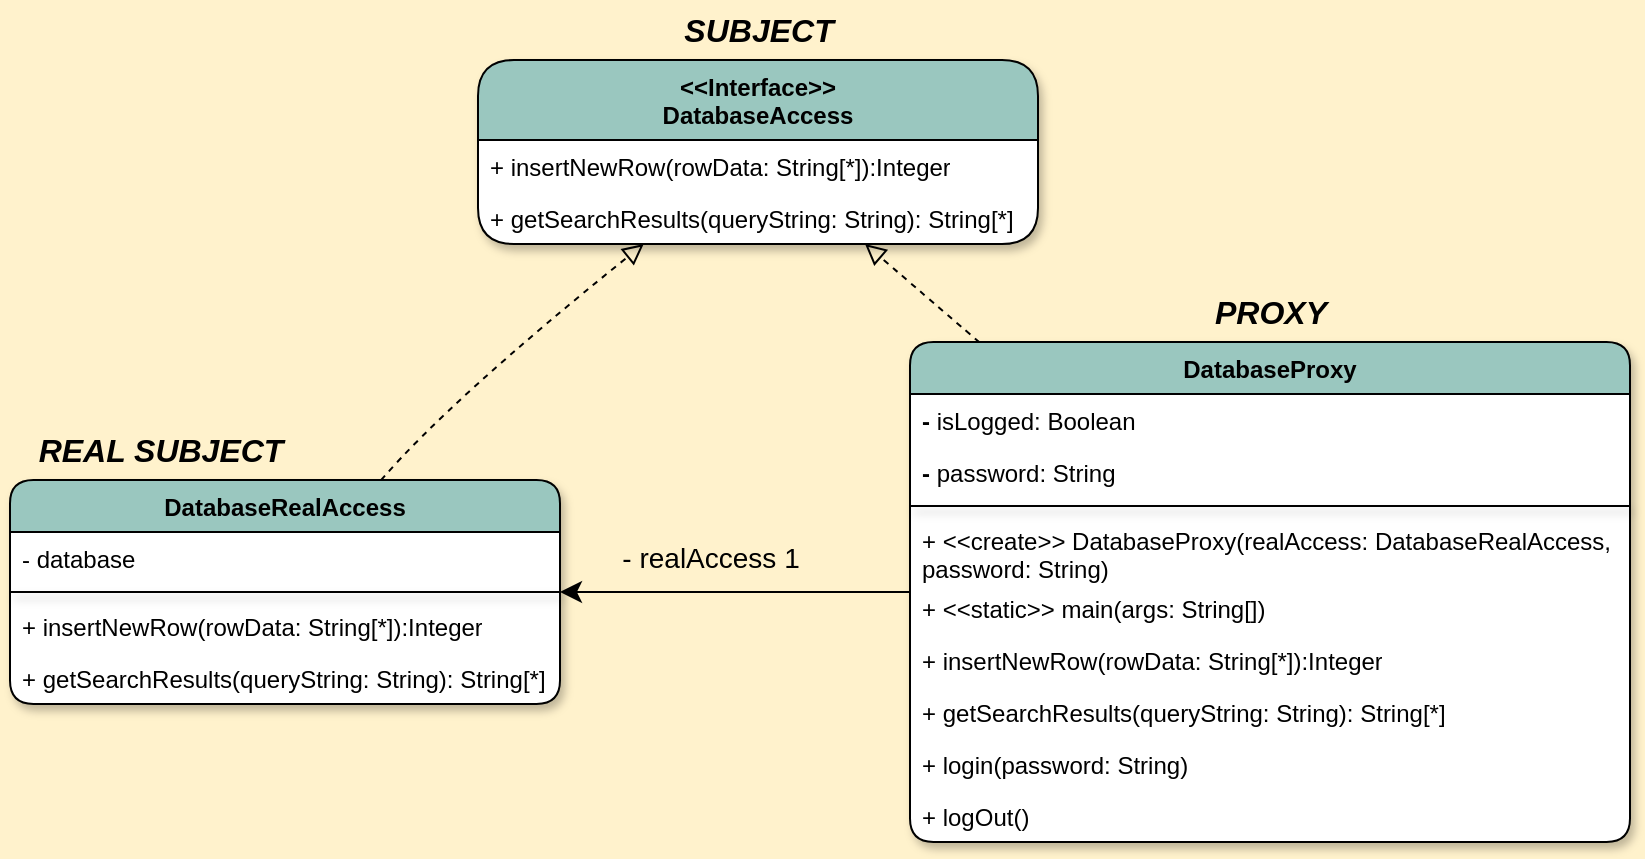 <mxfile version="24.4.6" type="device">
  <diagram id="C5RBs43oDa-KdzZeNtuy" name="Page-1">
    <mxGraphModel dx="880" dy="574" grid="1" gridSize="10" guides="1" tooltips="1" connect="1" arrows="1" fold="1" page="1" pageScale="1" pageWidth="827" pageHeight="1169" background="#FFF2CC" math="0" shadow="0">
      <root>
        <mxCell id="WIyWlLk6GJQsqaUBKTNV-0" />
        <mxCell id="WIyWlLk6GJQsqaUBKTNV-1" parent="WIyWlLk6GJQsqaUBKTNV-0" />
        <mxCell id="cC8tqE4fCrb4yRUmnYWD-0" value="&amp;lt;&amp;lt;Interface&amp;gt;&amp;gt;&lt;div&gt;DatabaseAccess&lt;/div&gt;" style="swimlane;fontStyle=1;align=center;verticalAlign=top;childLayout=stackLayout;horizontal=1;startSize=40;horizontalStack=0;resizeParent=1;resizeParentMax=0;resizeLast=0;collapsible=1;marginBottom=0;whiteSpace=wrap;html=1;swimlaneFillColor=default;fillColor=#9AC7BF;rounded=1;shadow=1;glass=0;" parent="WIyWlLk6GJQsqaUBKTNV-1" vertex="1">
          <mxGeometry x="274" y="190" width="280" height="92" as="geometry" />
        </mxCell>
        <mxCell id="cC8tqE4fCrb4yRUmnYWD-3" value="+ insertNewRow(rowData: String[*]):Integer" style="text;strokeColor=none;fillColor=none;align=left;verticalAlign=top;spacingLeft=4;spacingRight=4;overflow=hidden;rotatable=0;points=[[0,0.5],[1,0.5]];portConstraint=eastwest;whiteSpace=wrap;html=1;" parent="cC8tqE4fCrb4yRUmnYWD-0" vertex="1">
          <mxGeometry y="40" width="280" height="26" as="geometry" />
        </mxCell>
        <mxCell id="cC8tqE4fCrb4yRUmnYWD-8" value="+ getSearchResults(queryString: String): String[*]" style="text;strokeColor=none;fillColor=none;align=left;verticalAlign=top;spacingLeft=4;spacingRight=4;overflow=hidden;rotatable=0;points=[[0,0.5],[1,0.5]];portConstraint=eastwest;whiteSpace=wrap;html=1;" parent="cC8tqE4fCrb4yRUmnYWD-0" vertex="1">
          <mxGeometry y="66" width="280" height="26" as="geometry" />
        </mxCell>
        <mxCell id="cC8tqE4fCrb4yRUmnYWD-18" style="edgeStyle=none;curved=1;rounded=0;orthogonalLoop=1;jettySize=auto;html=1;fontSize=12;startSize=8;endSize=8;dashed=1;endArrow=block;endFill=0;strokeColor=#000000;" parent="WIyWlLk6GJQsqaUBKTNV-1" source="cC8tqE4fCrb4yRUmnYWD-4" target="cC8tqE4fCrb4yRUmnYWD-0" edge="1">
          <mxGeometry relative="1" as="geometry">
            <Array as="points">
              <mxPoint x="260" y="360" />
            </Array>
          </mxGeometry>
        </mxCell>
        <mxCell id="cC8tqE4fCrb4yRUmnYWD-4" value="DatabaseRealAccess" style="swimlane;fontStyle=1;align=center;verticalAlign=top;childLayout=stackLayout;horizontal=1;startSize=26;horizontalStack=0;resizeParent=1;resizeParentMax=0;resizeLast=0;collapsible=1;marginBottom=0;whiteSpace=wrap;html=1;rounded=1;shadow=1;glass=0;strokeColor=default;swimlaneFillColor=default;fontFamily=Helvetica;fontSize=12;fontColor=default;fillColor=#9AC7BF;" parent="WIyWlLk6GJQsqaUBKTNV-1" vertex="1">
          <mxGeometry x="40" y="400" width="275" height="112" as="geometry" />
        </mxCell>
        <mxCell id="cC8tqE4fCrb4yRUmnYWD-5" value="&lt;span style=&quot;font-weight: normal;&quot;&gt;- database&lt;/span&gt;" style="text;strokeColor=none;fillColor=none;align=left;verticalAlign=top;spacingLeft=4;spacingRight=4;overflow=hidden;rotatable=0;points=[[0,0.5],[1,0.5]];portConstraint=eastwest;whiteSpace=wrap;html=1;fontFamily=Helvetica;fontSize=12;fontColor=default;fontStyle=1;" parent="cC8tqE4fCrb4yRUmnYWD-4" vertex="1">
          <mxGeometry y="26" width="275" height="26" as="geometry" />
        </mxCell>
        <mxCell id="cC8tqE4fCrb4yRUmnYWD-6" value="" style="line;strokeWidth=1;fillColor=#9AC7BF;align=center;verticalAlign=top;spacingTop=-1;spacingLeft=3;spacingRight=3;rotatable=0;labelPosition=right;points=[];portConstraint=eastwest;strokeColor=default;rounded=1;shadow=1;glass=0;swimlaneFillColor=default;fontFamily=Helvetica;fontSize=12;fontColor=default;fontStyle=1;" parent="cC8tqE4fCrb4yRUmnYWD-4" vertex="1">
          <mxGeometry y="52" width="275" height="8" as="geometry" />
        </mxCell>
        <mxCell id="cC8tqE4fCrb4yRUmnYWD-9" value="+ insertNewRow(rowData: String[*]):Integer" style="text;strokeColor=none;fillColor=none;align=left;verticalAlign=top;spacingLeft=4;spacingRight=4;overflow=hidden;rotatable=0;points=[[0,0.5],[1,0.5]];portConstraint=eastwest;whiteSpace=wrap;html=1;" parent="cC8tqE4fCrb4yRUmnYWD-4" vertex="1">
          <mxGeometry y="60" width="275" height="26" as="geometry" />
        </mxCell>
        <mxCell id="cC8tqE4fCrb4yRUmnYWD-10" value="+ getSearchResults(queryString: String): String[*]" style="text;strokeColor=none;fillColor=none;align=left;verticalAlign=top;spacingLeft=4;spacingRight=4;overflow=hidden;rotatable=0;points=[[0,0.5],[1,0.5]];portConstraint=eastwest;whiteSpace=wrap;html=1;" parent="cC8tqE4fCrb4yRUmnYWD-4" vertex="1">
          <mxGeometry y="86" width="275" height="26" as="geometry" />
        </mxCell>
        <mxCell id="cC8tqE4fCrb4yRUmnYWD-16" style="edgeStyle=none;curved=1;rounded=0;orthogonalLoop=1;jettySize=auto;html=1;fontSize=12;startSize=8;endSize=8;strokeColor=#000000;" parent="WIyWlLk6GJQsqaUBKTNV-1" source="cC8tqE4fCrb4yRUmnYWD-11" target="cC8tqE4fCrb4yRUmnYWD-4" edge="1">
          <mxGeometry relative="1" as="geometry" />
        </mxCell>
        <mxCell id="cC8tqE4fCrb4yRUmnYWD-17" value="- realAccess 1" style="edgeLabel;html=1;align=center;verticalAlign=middle;resizable=0;points=[];fontSize=14;labelBackgroundColor=none;fontColor=#000000;" parent="cC8tqE4fCrb4yRUmnYWD-16" vertex="1" connectable="0">
          <mxGeometry x="0.657" y="1" relative="1" as="geometry">
            <mxPoint x="45" y="-18" as="offset" />
          </mxGeometry>
        </mxCell>
        <mxCell id="cC8tqE4fCrb4yRUmnYWD-19" style="edgeStyle=none;curved=1;rounded=0;orthogonalLoop=1;jettySize=auto;html=1;fontSize=12;startSize=8;endSize=8;dashed=1;strokeColor=#000000;align=center;verticalAlign=middle;fontFamily=Helvetica;fontColor=default;labelBackgroundColor=default;endArrow=block;endFill=0;" parent="WIyWlLk6GJQsqaUBKTNV-1" source="cC8tqE4fCrb4yRUmnYWD-11" target="cC8tqE4fCrb4yRUmnYWD-0" edge="1">
          <mxGeometry relative="1" as="geometry" />
        </mxCell>
        <mxCell id="cC8tqE4fCrb4yRUmnYWD-11" value="DatabaseProxy" style="swimlane;fontStyle=1;align=center;verticalAlign=top;childLayout=stackLayout;horizontal=1;startSize=26;horizontalStack=0;resizeParent=1;resizeParentMax=0;resizeLast=0;collapsible=1;marginBottom=0;whiteSpace=wrap;html=1;rounded=1;shadow=1;glass=0;strokeColor=default;swimlaneFillColor=default;fontFamily=Helvetica;fontSize=12;fontColor=default;fillColor=#9AC7BF;" parent="WIyWlLk6GJQsqaUBKTNV-1" vertex="1">
          <mxGeometry x="490" y="331" width="360" height="250" as="geometry" />
        </mxCell>
        <mxCell id="cC8tqE4fCrb4yRUmnYWD-12" value="- &lt;span style=&quot;font-weight: normal;&quot;&gt;isLogged:&lt;/span&gt;&amp;nbsp;&lt;span style=&quot;font-weight: normal;&quot;&gt;Boolean&lt;/span&gt;" style="text;strokeColor=none;fillColor=none;align=left;verticalAlign=top;spacingLeft=4;spacingRight=4;overflow=hidden;rotatable=0;points=[[0,0.5],[1,0.5]];portConstraint=eastwest;whiteSpace=wrap;html=1;fontFamily=Helvetica;fontSize=12;fontColor=default;fontStyle=1;" parent="cC8tqE4fCrb4yRUmnYWD-11" vertex="1">
          <mxGeometry y="26" width="360" height="26" as="geometry" />
        </mxCell>
        <mxCell id="cC8tqE4fCrb4yRUmnYWD-21" value="- &lt;span style=&quot;font-weight: normal;&quot;&gt;password:&lt;/span&gt;&amp;nbsp;&lt;span style=&quot;font-weight: normal;&quot;&gt;String&lt;/span&gt;" style="text;strokeColor=none;fillColor=none;align=left;verticalAlign=top;spacingLeft=4;spacingRight=4;overflow=hidden;rotatable=0;points=[[0,0.5],[1,0.5]];portConstraint=eastwest;whiteSpace=wrap;html=1;fontFamily=Helvetica;fontSize=12;fontColor=default;fontStyle=1;" parent="cC8tqE4fCrb4yRUmnYWD-11" vertex="1">
          <mxGeometry y="52" width="360" height="26" as="geometry" />
        </mxCell>
        <mxCell id="cC8tqE4fCrb4yRUmnYWD-13" value="" style="line;strokeWidth=1;fillColor=#9AC7BF;align=center;verticalAlign=top;spacingTop=-1;spacingLeft=3;spacingRight=3;rotatable=0;labelPosition=right;points=[];portConstraint=eastwest;strokeColor=default;rounded=1;shadow=1;glass=0;swimlaneFillColor=default;fontFamily=Helvetica;fontSize=12;fontColor=default;fontStyle=1;" parent="cC8tqE4fCrb4yRUmnYWD-11" vertex="1">
          <mxGeometry y="78" width="360" height="8" as="geometry" />
        </mxCell>
        <mxCell id="cC8tqE4fCrb4yRUmnYWD-23" value="+ &amp;lt;&amp;lt;create&amp;gt;&amp;gt; DatabaseProxy(realAccess: DatabaseRealAccess, password: String)" style="text;strokeColor=none;fillColor=none;align=left;verticalAlign=top;spacingLeft=4;spacingRight=4;overflow=hidden;rotatable=0;points=[[0,0.5],[1,0.5]];portConstraint=eastwest;whiteSpace=wrap;html=1;fontFamily=Helvetica;fontSize=12;fontColor=default;fontStyle=0;" parent="cC8tqE4fCrb4yRUmnYWD-11" vertex="1">
          <mxGeometry y="86" width="360" height="34" as="geometry" />
        </mxCell>
        <mxCell id="9yoBWGdTA8XgW0Cx-c1i-1" value="+ &amp;lt;&amp;lt;static&amp;gt;&amp;gt; main(args: String[])" style="text;strokeColor=none;fillColor=none;align=left;verticalAlign=top;spacingLeft=4;spacingRight=4;overflow=hidden;rotatable=0;points=[[0,0.5],[1,0.5]];portConstraint=eastwest;whiteSpace=wrap;html=1;" vertex="1" parent="cC8tqE4fCrb4yRUmnYWD-11">
          <mxGeometry y="120" width="360" height="26" as="geometry" />
        </mxCell>
        <mxCell id="cC8tqE4fCrb4yRUmnYWD-14" value="+ insertNewRow(rowData: String[*]):Integer" style="text;strokeColor=none;fillColor=none;align=left;verticalAlign=top;spacingLeft=4;spacingRight=4;overflow=hidden;rotatable=0;points=[[0,0.5],[1,0.5]];portConstraint=eastwest;whiteSpace=wrap;html=1;" parent="cC8tqE4fCrb4yRUmnYWD-11" vertex="1">
          <mxGeometry y="146" width="360" height="26" as="geometry" />
        </mxCell>
        <mxCell id="cC8tqE4fCrb4yRUmnYWD-15" value="+ getSearchResults(queryString: String): String[*]" style="text;strokeColor=none;fillColor=none;align=left;verticalAlign=top;spacingLeft=4;spacingRight=4;overflow=hidden;rotatable=0;points=[[0,0.5],[1,0.5]];portConstraint=eastwest;whiteSpace=wrap;html=1;" parent="cC8tqE4fCrb4yRUmnYWD-11" vertex="1">
          <mxGeometry y="172" width="360" height="26" as="geometry" />
        </mxCell>
        <mxCell id="cC8tqE4fCrb4yRUmnYWD-20" value="+ login(password: String)" style="text;strokeColor=none;fillColor=none;align=left;verticalAlign=top;spacingLeft=4;spacingRight=4;overflow=hidden;rotatable=0;points=[[0,0.5],[1,0.5]];portConstraint=eastwest;whiteSpace=wrap;html=1;" parent="cC8tqE4fCrb4yRUmnYWD-11" vertex="1">
          <mxGeometry y="198" width="360" height="26" as="geometry" />
        </mxCell>
        <mxCell id="cC8tqE4fCrb4yRUmnYWD-22" value="+ logOut()" style="text;strokeColor=none;fillColor=none;align=left;verticalAlign=top;spacingLeft=4;spacingRight=4;overflow=hidden;rotatable=0;points=[[0,0.5],[1,0.5]];portConstraint=eastwest;whiteSpace=wrap;html=1;" parent="cC8tqE4fCrb4yRUmnYWD-11" vertex="1">
          <mxGeometry y="224" width="360" height="26" as="geometry" />
        </mxCell>
        <mxCell id="cC8tqE4fCrb4yRUmnYWD-24" value="&lt;font color=&quot;#000000&quot;&gt;&lt;b&gt;&lt;i&gt;SUBJECT&lt;/i&gt;&lt;/b&gt;&lt;/font&gt;" style="text;html=1;align=center;verticalAlign=middle;resizable=0;points=[];autosize=1;strokeColor=none;fillColor=none;fontSize=16;" parent="WIyWlLk6GJQsqaUBKTNV-1" vertex="1">
          <mxGeometry x="364" y="160" width="100" height="30" as="geometry" />
        </mxCell>
        <mxCell id="cC8tqE4fCrb4yRUmnYWD-25" value="&lt;font color=&quot;#000000&quot;&gt;&lt;b&gt;&lt;i&gt;REAL SUBJECT&lt;/i&gt;&lt;/b&gt;&lt;/font&gt;" style="text;html=1;align=center;verticalAlign=middle;resizable=0;points=[];autosize=1;strokeColor=none;fillColor=none;fontSize=16;" parent="WIyWlLk6GJQsqaUBKTNV-1" vertex="1">
          <mxGeometry x="40" y="370" width="150" height="30" as="geometry" />
        </mxCell>
        <mxCell id="cC8tqE4fCrb4yRUmnYWD-26" value="&lt;font color=&quot;#000000&quot;&gt;&lt;b&gt;&lt;i&gt;PROXY&lt;/i&gt;&lt;/b&gt;&lt;/font&gt;" style="text;html=1;align=center;verticalAlign=middle;resizable=0;points=[];autosize=1;strokeColor=none;fillColor=none;fontSize=16;" parent="WIyWlLk6GJQsqaUBKTNV-1" vertex="1">
          <mxGeometry x="630" y="301" width="80" height="30" as="geometry" />
        </mxCell>
      </root>
    </mxGraphModel>
  </diagram>
</mxfile>
